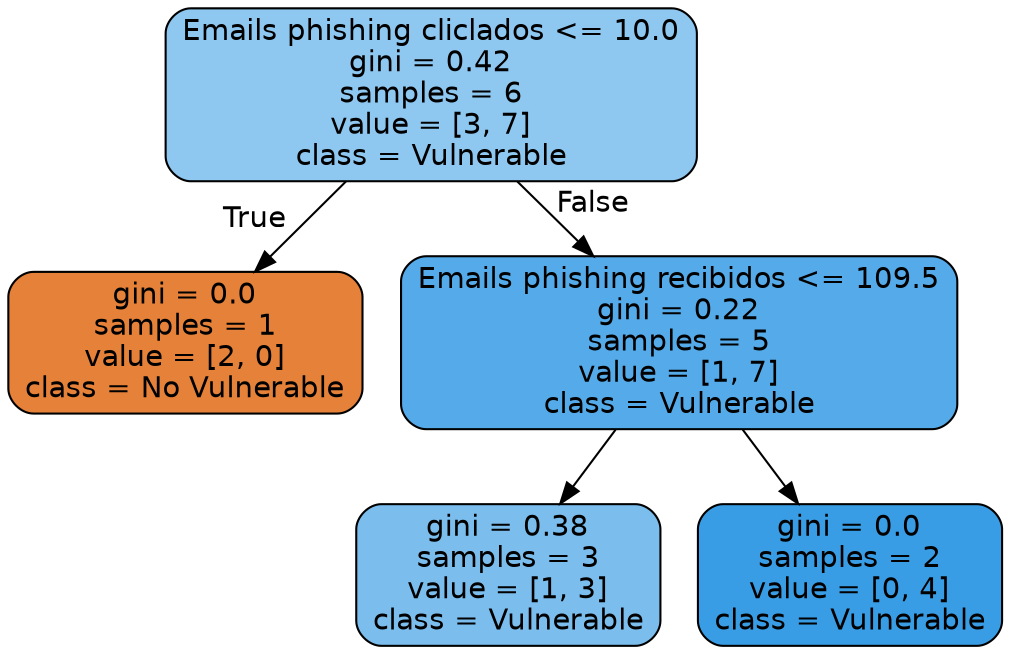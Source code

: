 digraph Tree {
node [shape=box, style="filled, rounded", color="black", fontname="helvetica"] ;
edge [fontname="helvetica"] ;
0 [label="Emails phishing cliclados <= 10.0\ngini = 0.42\nsamples = 6\nvalue = [3, 7]\nclass = Vulnerable", fillcolor="#8ec7f0"] ;
1 [label="gini = 0.0\nsamples = 1\nvalue = [2, 0]\nclass = No Vulnerable", fillcolor="#e58139"] ;
0 -> 1 [labeldistance=2.5, labelangle=45, headlabel="True"] ;
2 [label="Emails phishing recibidos <= 109.5\ngini = 0.22\nsamples = 5\nvalue = [1, 7]\nclass = Vulnerable", fillcolor="#55abe9"] ;
0 -> 2 [labeldistance=2.5, labelangle=-45, headlabel="False"] ;
3 [label="gini = 0.38\nsamples = 3\nvalue = [1, 3]\nclass = Vulnerable", fillcolor="#7bbeee"] ;
2 -> 3 ;
4 [label="gini = 0.0\nsamples = 2\nvalue = [0, 4]\nclass = Vulnerable", fillcolor="#399de5"] ;
2 -> 4 ;
}